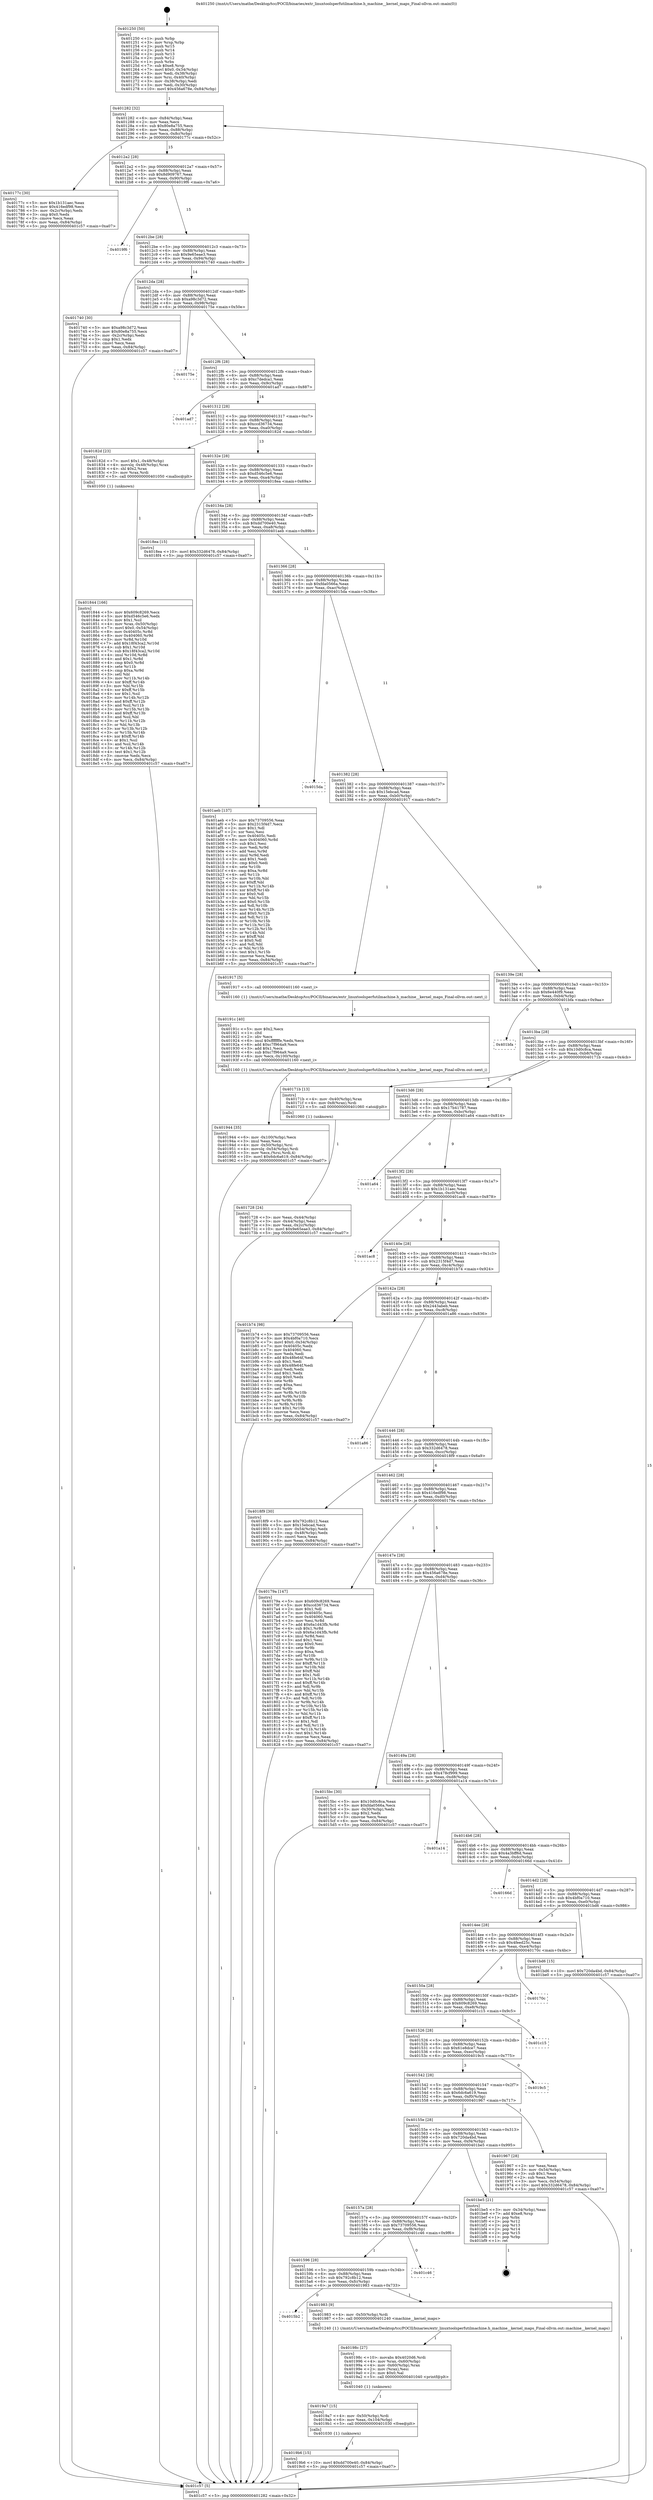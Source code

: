 digraph "0x401250" {
  label = "0x401250 (/mnt/c/Users/mathe/Desktop/tcc/POCII/binaries/extr_linuxtoolsperfutilmachine.h_machine__kernel_maps_Final-ollvm.out::main(0))"
  labelloc = "t"
  node[shape=record]

  Entry [label="",width=0.3,height=0.3,shape=circle,fillcolor=black,style=filled]
  "0x401282" [label="{
     0x401282 [32]\l
     | [instrs]\l
     &nbsp;&nbsp;0x401282 \<+6\>: mov -0x84(%rbp),%eax\l
     &nbsp;&nbsp;0x401288 \<+2\>: mov %eax,%ecx\l
     &nbsp;&nbsp;0x40128a \<+6\>: sub $0x80e8a755,%ecx\l
     &nbsp;&nbsp;0x401290 \<+6\>: mov %eax,-0x88(%rbp)\l
     &nbsp;&nbsp;0x401296 \<+6\>: mov %ecx,-0x8c(%rbp)\l
     &nbsp;&nbsp;0x40129c \<+6\>: je 000000000040177c \<main+0x52c\>\l
  }"]
  "0x40177c" [label="{
     0x40177c [30]\l
     | [instrs]\l
     &nbsp;&nbsp;0x40177c \<+5\>: mov $0x1b131aec,%eax\l
     &nbsp;&nbsp;0x401781 \<+5\>: mov $0x416edf98,%ecx\l
     &nbsp;&nbsp;0x401786 \<+3\>: mov -0x2c(%rbp),%edx\l
     &nbsp;&nbsp;0x401789 \<+3\>: cmp $0x0,%edx\l
     &nbsp;&nbsp;0x40178c \<+3\>: cmove %ecx,%eax\l
     &nbsp;&nbsp;0x40178f \<+6\>: mov %eax,-0x84(%rbp)\l
     &nbsp;&nbsp;0x401795 \<+5\>: jmp 0000000000401c57 \<main+0xa07\>\l
  }"]
  "0x4012a2" [label="{
     0x4012a2 [28]\l
     | [instrs]\l
     &nbsp;&nbsp;0x4012a2 \<+5\>: jmp 00000000004012a7 \<main+0x57\>\l
     &nbsp;&nbsp;0x4012a7 \<+6\>: mov -0x88(%rbp),%eax\l
     &nbsp;&nbsp;0x4012ad \<+5\>: sub $0x8d909767,%eax\l
     &nbsp;&nbsp;0x4012b2 \<+6\>: mov %eax,-0x90(%rbp)\l
     &nbsp;&nbsp;0x4012b8 \<+6\>: je 00000000004019f6 \<main+0x7a6\>\l
  }"]
  Exit [label="",width=0.3,height=0.3,shape=circle,fillcolor=black,style=filled,peripheries=2]
  "0x4019f6" [label="{
     0x4019f6\l
  }", style=dashed]
  "0x4012be" [label="{
     0x4012be [28]\l
     | [instrs]\l
     &nbsp;&nbsp;0x4012be \<+5\>: jmp 00000000004012c3 \<main+0x73\>\l
     &nbsp;&nbsp;0x4012c3 \<+6\>: mov -0x88(%rbp),%eax\l
     &nbsp;&nbsp;0x4012c9 \<+5\>: sub $0x9e65eae3,%eax\l
     &nbsp;&nbsp;0x4012ce \<+6\>: mov %eax,-0x94(%rbp)\l
     &nbsp;&nbsp;0x4012d4 \<+6\>: je 0000000000401740 \<main+0x4f0\>\l
  }"]
  "0x4019b6" [label="{
     0x4019b6 [15]\l
     | [instrs]\l
     &nbsp;&nbsp;0x4019b6 \<+10\>: movl $0xdd700e40,-0x84(%rbp)\l
     &nbsp;&nbsp;0x4019c0 \<+5\>: jmp 0000000000401c57 \<main+0xa07\>\l
  }"]
  "0x401740" [label="{
     0x401740 [30]\l
     | [instrs]\l
     &nbsp;&nbsp;0x401740 \<+5\>: mov $0xa98c3d72,%eax\l
     &nbsp;&nbsp;0x401745 \<+5\>: mov $0x80e8a755,%ecx\l
     &nbsp;&nbsp;0x40174a \<+3\>: mov -0x2c(%rbp),%edx\l
     &nbsp;&nbsp;0x40174d \<+3\>: cmp $0x1,%edx\l
     &nbsp;&nbsp;0x401750 \<+3\>: cmovl %ecx,%eax\l
     &nbsp;&nbsp;0x401753 \<+6\>: mov %eax,-0x84(%rbp)\l
     &nbsp;&nbsp;0x401759 \<+5\>: jmp 0000000000401c57 \<main+0xa07\>\l
  }"]
  "0x4012da" [label="{
     0x4012da [28]\l
     | [instrs]\l
     &nbsp;&nbsp;0x4012da \<+5\>: jmp 00000000004012df \<main+0x8f\>\l
     &nbsp;&nbsp;0x4012df \<+6\>: mov -0x88(%rbp),%eax\l
     &nbsp;&nbsp;0x4012e5 \<+5\>: sub $0xa98c3d72,%eax\l
     &nbsp;&nbsp;0x4012ea \<+6\>: mov %eax,-0x98(%rbp)\l
     &nbsp;&nbsp;0x4012f0 \<+6\>: je 000000000040175e \<main+0x50e\>\l
  }"]
  "0x4019a7" [label="{
     0x4019a7 [15]\l
     | [instrs]\l
     &nbsp;&nbsp;0x4019a7 \<+4\>: mov -0x50(%rbp),%rdi\l
     &nbsp;&nbsp;0x4019ab \<+6\>: mov %eax,-0x104(%rbp)\l
     &nbsp;&nbsp;0x4019b1 \<+5\>: call 0000000000401030 \<free@plt\>\l
     | [calls]\l
     &nbsp;&nbsp;0x401030 \{1\} (unknown)\l
  }"]
  "0x40175e" [label="{
     0x40175e\l
  }", style=dashed]
  "0x4012f6" [label="{
     0x4012f6 [28]\l
     | [instrs]\l
     &nbsp;&nbsp;0x4012f6 \<+5\>: jmp 00000000004012fb \<main+0xab\>\l
     &nbsp;&nbsp;0x4012fb \<+6\>: mov -0x88(%rbp),%eax\l
     &nbsp;&nbsp;0x401301 \<+5\>: sub $0xc7dedca1,%eax\l
     &nbsp;&nbsp;0x401306 \<+6\>: mov %eax,-0x9c(%rbp)\l
     &nbsp;&nbsp;0x40130c \<+6\>: je 0000000000401ad7 \<main+0x887\>\l
  }"]
  "0x40198c" [label="{
     0x40198c [27]\l
     | [instrs]\l
     &nbsp;&nbsp;0x40198c \<+10\>: movabs $0x4020d6,%rdi\l
     &nbsp;&nbsp;0x401996 \<+4\>: mov %rax,-0x60(%rbp)\l
     &nbsp;&nbsp;0x40199a \<+4\>: mov -0x60(%rbp),%rax\l
     &nbsp;&nbsp;0x40199e \<+2\>: mov (%rax),%esi\l
     &nbsp;&nbsp;0x4019a0 \<+2\>: mov $0x0,%al\l
     &nbsp;&nbsp;0x4019a2 \<+5\>: call 0000000000401040 \<printf@plt\>\l
     | [calls]\l
     &nbsp;&nbsp;0x401040 \{1\} (unknown)\l
  }"]
  "0x401ad7" [label="{
     0x401ad7\l
  }", style=dashed]
  "0x401312" [label="{
     0x401312 [28]\l
     | [instrs]\l
     &nbsp;&nbsp;0x401312 \<+5\>: jmp 0000000000401317 \<main+0xc7\>\l
     &nbsp;&nbsp;0x401317 \<+6\>: mov -0x88(%rbp),%eax\l
     &nbsp;&nbsp;0x40131d \<+5\>: sub $0xccd36734,%eax\l
     &nbsp;&nbsp;0x401322 \<+6\>: mov %eax,-0xa0(%rbp)\l
     &nbsp;&nbsp;0x401328 \<+6\>: je 000000000040182d \<main+0x5dd\>\l
  }"]
  "0x4015b2" [label="{
     0x4015b2\l
  }", style=dashed]
  "0x40182d" [label="{
     0x40182d [23]\l
     | [instrs]\l
     &nbsp;&nbsp;0x40182d \<+7\>: movl $0x1,-0x48(%rbp)\l
     &nbsp;&nbsp;0x401834 \<+4\>: movslq -0x48(%rbp),%rax\l
     &nbsp;&nbsp;0x401838 \<+4\>: shl $0x2,%rax\l
     &nbsp;&nbsp;0x40183c \<+3\>: mov %rax,%rdi\l
     &nbsp;&nbsp;0x40183f \<+5\>: call 0000000000401050 \<malloc@plt\>\l
     | [calls]\l
     &nbsp;&nbsp;0x401050 \{1\} (unknown)\l
  }"]
  "0x40132e" [label="{
     0x40132e [28]\l
     | [instrs]\l
     &nbsp;&nbsp;0x40132e \<+5\>: jmp 0000000000401333 \<main+0xe3\>\l
     &nbsp;&nbsp;0x401333 \<+6\>: mov -0x88(%rbp),%eax\l
     &nbsp;&nbsp;0x401339 \<+5\>: sub $0xd546c5e6,%eax\l
     &nbsp;&nbsp;0x40133e \<+6\>: mov %eax,-0xa4(%rbp)\l
     &nbsp;&nbsp;0x401344 \<+6\>: je 00000000004018ea \<main+0x69a\>\l
  }"]
  "0x401983" [label="{
     0x401983 [9]\l
     | [instrs]\l
     &nbsp;&nbsp;0x401983 \<+4\>: mov -0x50(%rbp),%rdi\l
     &nbsp;&nbsp;0x401987 \<+5\>: call 0000000000401240 \<machine__kernel_maps\>\l
     | [calls]\l
     &nbsp;&nbsp;0x401240 \{1\} (/mnt/c/Users/mathe/Desktop/tcc/POCII/binaries/extr_linuxtoolsperfutilmachine.h_machine__kernel_maps_Final-ollvm.out::machine__kernel_maps)\l
  }"]
  "0x4018ea" [label="{
     0x4018ea [15]\l
     | [instrs]\l
     &nbsp;&nbsp;0x4018ea \<+10\>: movl $0x332d6478,-0x84(%rbp)\l
     &nbsp;&nbsp;0x4018f4 \<+5\>: jmp 0000000000401c57 \<main+0xa07\>\l
  }"]
  "0x40134a" [label="{
     0x40134a [28]\l
     | [instrs]\l
     &nbsp;&nbsp;0x40134a \<+5\>: jmp 000000000040134f \<main+0xff\>\l
     &nbsp;&nbsp;0x40134f \<+6\>: mov -0x88(%rbp),%eax\l
     &nbsp;&nbsp;0x401355 \<+5\>: sub $0xdd700e40,%eax\l
     &nbsp;&nbsp;0x40135a \<+6\>: mov %eax,-0xa8(%rbp)\l
     &nbsp;&nbsp;0x401360 \<+6\>: je 0000000000401aeb \<main+0x89b\>\l
  }"]
  "0x401596" [label="{
     0x401596 [28]\l
     | [instrs]\l
     &nbsp;&nbsp;0x401596 \<+5\>: jmp 000000000040159b \<main+0x34b\>\l
     &nbsp;&nbsp;0x40159b \<+6\>: mov -0x88(%rbp),%eax\l
     &nbsp;&nbsp;0x4015a1 \<+5\>: sub $0x792c8b12,%eax\l
     &nbsp;&nbsp;0x4015a6 \<+6\>: mov %eax,-0xfc(%rbp)\l
     &nbsp;&nbsp;0x4015ac \<+6\>: je 0000000000401983 \<main+0x733\>\l
  }"]
  "0x401aeb" [label="{
     0x401aeb [137]\l
     | [instrs]\l
     &nbsp;&nbsp;0x401aeb \<+5\>: mov $0x73709556,%eax\l
     &nbsp;&nbsp;0x401af0 \<+5\>: mov $0x2315f4d7,%ecx\l
     &nbsp;&nbsp;0x401af5 \<+2\>: mov $0x1,%dl\l
     &nbsp;&nbsp;0x401af7 \<+2\>: xor %esi,%esi\l
     &nbsp;&nbsp;0x401af9 \<+7\>: mov 0x40405c,%edi\l
     &nbsp;&nbsp;0x401b00 \<+8\>: mov 0x404060,%r8d\l
     &nbsp;&nbsp;0x401b08 \<+3\>: sub $0x1,%esi\l
     &nbsp;&nbsp;0x401b0b \<+3\>: mov %edi,%r9d\l
     &nbsp;&nbsp;0x401b0e \<+3\>: add %esi,%r9d\l
     &nbsp;&nbsp;0x401b11 \<+4\>: imul %r9d,%edi\l
     &nbsp;&nbsp;0x401b15 \<+3\>: and $0x1,%edi\l
     &nbsp;&nbsp;0x401b18 \<+3\>: cmp $0x0,%edi\l
     &nbsp;&nbsp;0x401b1b \<+4\>: sete %r10b\l
     &nbsp;&nbsp;0x401b1f \<+4\>: cmp $0xa,%r8d\l
     &nbsp;&nbsp;0x401b23 \<+4\>: setl %r11b\l
     &nbsp;&nbsp;0x401b27 \<+3\>: mov %r10b,%bl\l
     &nbsp;&nbsp;0x401b2a \<+3\>: xor $0xff,%bl\l
     &nbsp;&nbsp;0x401b2d \<+3\>: mov %r11b,%r14b\l
     &nbsp;&nbsp;0x401b30 \<+4\>: xor $0xff,%r14b\l
     &nbsp;&nbsp;0x401b34 \<+3\>: xor $0x0,%dl\l
     &nbsp;&nbsp;0x401b37 \<+3\>: mov %bl,%r15b\l
     &nbsp;&nbsp;0x401b3a \<+4\>: and $0x0,%r15b\l
     &nbsp;&nbsp;0x401b3e \<+3\>: and %dl,%r10b\l
     &nbsp;&nbsp;0x401b41 \<+3\>: mov %r14b,%r12b\l
     &nbsp;&nbsp;0x401b44 \<+4\>: and $0x0,%r12b\l
     &nbsp;&nbsp;0x401b48 \<+3\>: and %dl,%r11b\l
     &nbsp;&nbsp;0x401b4b \<+3\>: or %r10b,%r15b\l
     &nbsp;&nbsp;0x401b4e \<+3\>: or %r11b,%r12b\l
     &nbsp;&nbsp;0x401b51 \<+3\>: xor %r12b,%r15b\l
     &nbsp;&nbsp;0x401b54 \<+3\>: or %r14b,%bl\l
     &nbsp;&nbsp;0x401b57 \<+3\>: xor $0xff,%bl\l
     &nbsp;&nbsp;0x401b5a \<+3\>: or $0x0,%dl\l
     &nbsp;&nbsp;0x401b5d \<+2\>: and %dl,%bl\l
     &nbsp;&nbsp;0x401b5f \<+3\>: or %bl,%r15b\l
     &nbsp;&nbsp;0x401b62 \<+4\>: test $0x1,%r15b\l
     &nbsp;&nbsp;0x401b66 \<+3\>: cmovne %ecx,%eax\l
     &nbsp;&nbsp;0x401b69 \<+6\>: mov %eax,-0x84(%rbp)\l
     &nbsp;&nbsp;0x401b6f \<+5\>: jmp 0000000000401c57 \<main+0xa07\>\l
  }"]
  "0x401366" [label="{
     0x401366 [28]\l
     | [instrs]\l
     &nbsp;&nbsp;0x401366 \<+5\>: jmp 000000000040136b \<main+0x11b\>\l
     &nbsp;&nbsp;0x40136b \<+6\>: mov -0x88(%rbp),%eax\l
     &nbsp;&nbsp;0x401371 \<+5\>: sub $0xfda0566a,%eax\l
     &nbsp;&nbsp;0x401376 \<+6\>: mov %eax,-0xac(%rbp)\l
     &nbsp;&nbsp;0x40137c \<+6\>: je 00000000004015da \<main+0x38a\>\l
  }"]
  "0x401c46" [label="{
     0x401c46\l
  }", style=dashed]
  "0x4015da" [label="{
     0x4015da\l
  }", style=dashed]
  "0x401382" [label="{
     0x401382 [28]\l
     | [instrs]\l
     &nbsp;&nbsp;0x401382 \<+5\>: jmp 0000000000401387 \<main+0x137\>\l
     &nbsp;&nbsp;0x401387 \<+6\>: mov -0x88(%rbp),%eax\l
     &nbsp;&nbsp;0x40138d \<+5\>: sub $0x15ebcad,%eax\l
     &nbsp;&nbsp;0x401392 \<+6\>: mov %eax,-0xb0(%rbp)\l
     &nbsp;&nbsp;0x401398 \<+6\>: je 0000000000401917 \<main+0x6c7\>\l
  }"]
  "0x40157a" [label="{
     0x40157a [28]\l
     | [instrs]\l
     &nbsp;&nbsp;0x40157a \<+5\>: jmp 000000000040157f \<main+0x32f\>\l
     &nbsp;&nbsp;0x40157f \<+6\>: mov -0x88(%rbp),%eax\l
     &nbsp;&nbsp;0x401585 \<+5\>: sub $0x73709556,%eax\l
     &nbsp;&nbsp;0x40158a \<+6\>: mov %eax,-0xf8(%rbp)\l
     &nbsp;&nbsp;0x401590 \<+6\>: je 0000000000401c46 \<main+0x9f6\>\l
  }"]
  "0x401917" [label="{
     0x401917 [5]\l
     | [instrs]\l
     &nbsp;&nbsp;0x401917 \<+5\>: call 0000000000401160 \<next_i\>\l
     | [calls]\l
     &nbsp;&nbsp;0x401160 \{1\} (/mnt/c/Users/mathe/Desktop/tcc/POCII/binaries/extr_linuxtoolsperfutilmachine.h_machine__kernel_maps_Final-ollvm.out::next_i)\l
  }"]
  "0x40139e" [label="{
     0x40139e [28]\l
     | [instrs]\l
     &nbsp;&nbsp;0x40139e \<+5\>: jmp 00000000004013a3 \<main+0x153\>\l
     &nbsp;&nbsp;0x4013a3 \<+6\>: mov -0x88(%rbp),%eax\l
     &nbsp;&nbsp;0x4013a9 \<+5\>: sub $0x6e440f9,%eax\l
     &nbsp;&nbsp;0x4013ae \<+6\>: mov %eax,-0xb4(%rbp)\l
     &nbsp;&nbsp;0x4013b4 \<+6\>: je 0000000000401bfa \<main+0x9aa\>\l
  }"]
  "0x401be5" [label="{
     0x401be5 [21]\l
     | [instrs]\l
     &nbsp;&nbsp;0x401be5 \<+3\>: mov -0x34(%rbp),%eax\l
     &nbsp;&nbsp;0x401be8 \<+7\>: add $0xe8,%rsp\l
     &nbsp;&nbsp;0x401bef \<+1\>: pop %rbx\l
     &nbsp;&nbsp;0x401bf0 \<+2\>: pop %r12\l
     &nbsp;&nbsp;0x401bf2 \<+2\>: pop %r13\l
     &nbsp;&nbsp;0x401bf4 \<+2\>: pop %r14\l
     &nbsp;&nbsp;0x401bf6 \<+2\>: pop %r15\l
     &nbsp;&nbsp;0x401bf8 \<+1\>: pop %rbp\l
     &nbsp;&nbsp;0x401bf9 \<+1\>: ret\l
  }"]
  "0x401bfa" [label="{
     0x401bfa\l
  }", style=dashed]
  "0x4013ba" [label="{
     0x4013ba [28]\l
     | [instrs]\l
     &nbsp;&nbsp;0x4013ba \<+5\>: jmp 00000000004013bf \<main+0x16f\>\l
     &nbsp;&nbsp;0x4013bf \<+6\>: mov -0x88(%rbp),%eax\l
     &nbsp;&nbsp;0x4013c5 \<+5\>: sub $0x10d0c8ca,%eax\l
     &nbsp;&nbsp;0x4013ca \<+6\>: mov %eax,-0xb8(%rbp)\l
     &nbsp;&nbsp;0x4013d0 \<+6\>: je 000000000040171b \<main+0x4cb\>\l
  }"]
  "0x40155e" [label="{
     0x40155e [28]\l
     | [instrs]\l
     &nbsp;&nbsp;0x40155e \<+5\>: jmp 0000000000401563 \<main+0x313\>\l
     &nbsp;&nbsp;0x401563 \<+6\>: mov -0x88(%rbp),%eax\l
     &nbsp;&nbsp;0x401569 \<+5\>: sub $0x720da4bd,%eax\l
     &nbsp;&nbsp;0x40156e \<+6\>: mov %eax,-0xf4(%rbp)\l
     &nbsp;&nbsp;0x401574 \<+6\>: je 0000000000401be5 \<main+0x995\>\l
  }"]
  "0x40171b" [label="{
     0x40171b [13]\l
     | [instrs]\l
     &nbsp;&nbsp;0x40171b \<+4\>: mov -0x40(%rbp),%rax\l
     &nbsp;&nbsp;0x40171f \<+4\>: mov 0x8(%rax),%rdi\l
     &nbsp;&nbsp;0x401723 \<+5\>: call 0000000000401060 \<atoi@plt\>\l
     | [calls]\l
     &nbsp;&nbsp;0x401060 \{1\} (unknown)\l
  }"]
  "0x4013d6" [label="{
     0x4013d6 [28]\l
     | [instrs]\l
     &nbsp;&nbsp;0x4013d6 \<+5\>: jmp 00000000004013db \<main+0x18b\>\l
     &nbsp;&nbsp;0x4013db \<+6\>: mov -0x88(%rbp),%eax\l
     &nbsp;&nbsp;0x4013e1 \<+5\>: sub $0x17b41787,%eax\l
     &nbsp;&nbsp;0x4013e6 \<+6\>: mov %eax,-0xbc(%rbp)\l
     &nbsp;&nbsp;0x4013ec \<+6\>: je 0000000000401a64 \<main+0x814\>\l
  }"]
  "0x401967" [label="{
     0x401967 [28]\l
     | [instrs]\l
     &nbsp;&nbsp;0x401967 \<+2\>: xor %eax,%eax\l
     &nbsp;&nbsp;0x401969 \<+3\>: mov -0x54(%rbp),%ecx\l
     &nbsp;&nbsp;0x40196c \<+3\>: sub $0x1,%eax\l
     &nbsp;&nbsp;0x40196f \<+2\>: sub %eax,%ecx\l
     &nbsp;&nbsp;0x401971 \<+3\>: mov %ecx,-0x54(%rbp)\l
     &nbsp;&nbsp;0x401974 \<+10\>: movl $0x332d6478,-0x84(%rbp)\l
     &nbsp;&nbsp;0x40197e \<+5\>: jmp 0000000000401c57 \<main+0xa07\>\l
  }"]
  "0x401a64" [label="{
     0x401a64\l
  }", style=dashed]
  "0x4013f2" [label="{
     0x4013f2 [28]\l
     | [instrs]\l
     &nbsp;&nbsp;0x4013f2 \<+5\>: jmp 00000000004013f7 \<main+0x1a7\>\l
     &nbsp;&nbsp;0x4013f7 \<+6\>: mov -0x88(%rbp),%eax\l
     &nbsp;&nbsp;0x4013fd \<+5\>: sub $0x1b131aec,%eax\l
     &nbsp;&nbsp;0x401402 \<+6\>: mov %eax,-0xc0(%rbp)\l
     &nbsp;&nbsp;0x401408 \<+6\>: je 0000000000401ac8 \<main+0x878\>\l
  }"]
  "0x401542" [label="{
     0x401542 [28]\l
     | [instrs]\l
     &nbsp;&nbsp;0x401542 \<+5\>: jmp 0000000000401547 \<main+0x2f7\>\l
     &nbsp;&nbsp;0x401547 \<+6\>: mov -0x88(%rbp),%eax\l
     &nbsp;&nbsp;0x40154d \<+5\>: sub $0x6dc6a619,%eax\l
     &nbsp;&nbsp;0x401552 \<+6\>: mov %eax,-0xf0(%rbp)\l
     &nbsp;&nbsp;0x401558 \<+6\>: je 0000000000401967 \<main+0x717\>\l
  }"]
  "0x401ac8" [label="{
     0x401ac8\l
  }", style=dashed]
  "0x40140e" [label="{
     0x40140e [28]\l
     | [instrs]\l
     &nbsp;&nbsp;0x40140e \<+5\>: jmp 0000000000401413 \<main+0x1c3\>\l
     &nbsp;&nbsp;0x401413 \<+6\>: mov -0x88(%rbp),%eax\l
     &nbsp;&nbsp;0x401419 \<+5\>: sub $0x2315f4d7,%eax\l
     &nbsp;&nbsp;0x40141e \<+6\>: mov %eax,-0xc4(%rbp)\l
     &nbsp;&nbsp;0x401424 \<+6\>: je 0000000000401b74 \<main+0x924\>\l
  }"]
  "0x4019c5" [label="{
     0x4019c5\l
  }", style=dashed]
  "0x401b74" [label="{
     0x401b74 [98]\l
     | [instrs]\l
     &nbsp;&nbsp;0x401b74 \<+5\>: mov $0x73709556,%eax\l
     &nbsp;&nbsp;0x401b79 \<+5\>: mov $0x4bf0a710,%ecx\l
     &nbsp;&nbsp;0x401b7e \<+7\>: movl $0x0,-0x34(%rbp)\l
     &nbsp;&nbsp;0x401b85 \<+7\>: mov 0x40405c,%edx\l
     &nbsp;&nbsp;0x401b8c \<+7\>: mov 0x404060,%esi\l
     &nbsp;&nbsp;0x401b93 \<+2\>: mov %edx,%edi\l
     &nbsp;&nbsp;0x401b95 \<+6\>: add $0x48fe64f,%edi\l
     &nbsp;&nbsp;0x401b9b \<+3\>: sub $0x1,%edi\l
     &nbsp;&nbsp;0x401b9e \<+6\>: sub $0x48fe64f,%edi\l
     &nbsp;&nbsp;0x401ba4 \<+3\>: imul %edi,%edx\l
     &nbsp;&nbsp;0x401ba7 \<+3\>: and $0x1,%edx\l
     &nbsp;&nbsp;0x401baa \<+3\>: cmp $0x0,%edx\l
     &nbsp;&nbsp;0x401bad \<+4\>: sete %r8b\l
     &nbsp;&nbsp;0x401bb1 \<+3\>: cmp $0xa,%esi\l
     &nbsp;&nbsp;0x401bb4 \<+4\>: setl %r9b\l
     &nbsp;&nbsp;0x401bb8 \<+3\>: mov %r8b,%r10b\l
     &nbsp;&nbsp;0x401bbb \<+3\>: and %r9b,%r10b\l
     &nbsp;&nbsp;0x401bbe \<+3\>: xor %r9b,%r8b\l
     &nbsp;&nbsp;0x401bc1 \<+3\>: or %r8b,%r10b\l
     &nbsp;&nbsp;0x401bc4 \<+4\>: test $0x1,%r10b\l
     &nbsp;&nbsp;0x401bc8 \<+3\>: cmovne %ecx,%eax\l
     &nbsp;&nbsp;0x401bcb \<+6\>: mov %eax,-0x84(%rbp)\l
     &nbsp;&nbsp;0x401bd1 \<+5\>: jmp 0000000000401c57 \<main+0xa07\>\l
  }"]
  "0x40142a" [label="{
     0x40142a [28]\l
     | [instrs]\l
     &nbsp;&nbsp;0x40142a \<+5\>: jmp 000000000040142f \<main+0x1df\>\l
     &nbsp;&nbsp;0x40142f \<+6\>: mov -0x88(%rbp),%eax\l
     &nbsp;&nbsp;0x401435 \<+5\>: sub $0x2443abeb,%eax\l
     &nbsp;&nbsp;0x40143a \<+6\>: mov %eax,-0xc8(%rbp)\l
     &nbsp;&nbsp;0x401440 \<+6\>: je 0000000000401a86 \<main+0x836\>\l
  }"]
  "0x401526" [label="{
     0x401526 [28]\l
     | [instrs]\l
     &nbsp;&nbsp;0x401526 \<+5\>: jmp 000000000040152b \<main+0x2db\>\l
     &nbsp;&nbsp;0x40152b \<+6\>: mov -0x88(%rbp),%eax\l
     &nbsp;&nbsp;0x401531 \<+5\>: sub $0x61e8dce7,%eax\l
     &nbsp;&nbsp;0x401536 \<+6\>: mov %eax,-0xec(%rbp)\l
     &nbsp;&nbsp;0x40153c \<+6\>: je 00000000004019c5 \<main+0x775\>\l
  }"]
  "0x401a86" [label="{
     0x401a86\l
  }", style=dashed]
  "0x401446" [label="{
     0x401446 [28]\l
     | [instrs]\l
     &nbsp;&nbsp;0x401446 \<+5\>: jmp 000000000040144b \<main+0x1fb\>\l
     &nbsp;&nbsp;0x40144b \<+6\>: mov -0x88(%rbp),%eax\l
     &nbsp;&nbsp;0x401451 \<+5\>: sub $0x332d6478,%eax\l
     &nbsp;&nbsp;0x401456 \<+6\>: mov %eax,-0xcc(%rbp)\l
     &nbsp;&nbsp;0x40145c \<+6\>: je 00000000004018f9 \<main+0x6a9\>\l
  }"]
  "0x401c15" [label="{
     0x401c15\l
  }", style=dashed]
  "0x4018f9" [label="{
     0x4018f9 [30]\l
     | [instrs]\l
     &nbsp;&nbsp;0x4018f9 \<+5\>: mov $0x792c8b12,%eax\l
     &nbsp;&nbsp;0x4018fe \<+5\>: mov $0x15ebcad,%ecx\l
     &nbsp;&nbsp;0x401903 \<+3\>: mov -0x54(%rbp),%edx\l
     &nbsp;&nbsp;0x401906 \<+3\>: cmp -0x48(%rbp),%edx\l
     &nbsp;&nbsp;0x401909 \<+3\>: cmovl %ecx,%eax\l
     &nbsp;&nbsp;0x40190c \<+6\>: mov %eax,-0x84(%rbp)\l
     &nbsp;&nbsp;0x401912 \<+5\>: jmp 0000000000401c57 \<main+0xa07\>\l
  }"]
  "0x401462" [label="{
     0x401462 [28]\l
     | [instrs]\l
     &nbsp;&nbsp;0x401462 \<+5\>: jmp 0000000000401467 \<main+0x217\>\l
     &nbsp;&nbsp;0x401467 \<+6\>: mov -0x88(%rbp),%eax\l
     &nbsp;&nbsp;0x40146d \<+5\>: sub $0x416edf98,%eax\l
     &nbsp;&nbsp;0x401472 \<+6\>: mov %eax,-0xd0(%rbp)\l
     &nbsp;&nbsp;0x401478 \<+6\>: je 000000000040179a \<main+0x54a\>\l
  }"]
  "0x40150a" [label="{
     0x40150a [28]\l
     | [instrs]\l
     &nbsp;&nbsp;0x40150a \<+5\>: jmp 000000000040150f \<main+0x2bf\>\l
     &nbsp;&nbsp;0x40150f \<+6\>: mov -0x88(%rbp),%eax\l
     &nbsp;&nbsp;0x401515 \<+5\>: sub $0x609c8269,%eax\l
     &nbsp;&nbsp;0x40151a \<+6\>: mov %eax,-0xe8(%rbp)\l
     &nbsp;&nbsp;0x401520 \<+6\>: je 0000000000401c15 \<main+0x9c5\>\l
  }"]
  "0x40179a" [label="{
     0x40179a [147]\l
     | [instrs]\l
     &nbsp;&nbsp;0x40179a \<+5\>: mov $0x609c8269,%eax\l
     &nbsp;&nbsp;0x40179f \<+5\>: mov $0xccd36734,%ecx\l
     &nbsp;&nbsp;0x4017a4 \<+2\>: mov $0x1,%dl\l
     &nbsp;&nbsp;0x4017a6 \<+7\>: mov 0x40405c,%esi\l
     &nbsp;&nbsp;0x4017ad \<+7\>: mov 0x404060,%edi\l
     &nbsp;&nbsp;0x4017b4 \<+3\>: mov %esi,%r8d\l
     &nbsp;&nbsp;0x4017b7 \<+7\>: add $0x6a1d43fb,%r8d\l
     &nbsp;&nbsp;0x4017be \<+4\>: sub $0x1,%r8d\l
     &nbsp;&nbsp;0x4017c2 \<+7\>: sub $0x6a1d43fb,%r8d\l
     &nbsp;&nbsp;0x4017c9 \<+4\>: imul %r8d,%esi\l
     &nbsp;&nbsp;0x4017cd \<+3\>: and $0x1,%esi\l
     &nbsp;&nbsp;0x4017d0 \<+3\>: cmp $0x0,%esi\l
     &nbsp;&nbsp;0x4017d3 \<+4\>: sete %r9b\l
     &nbsp;&nbsp;0x4017d7 \<+3\>: cmp $0xa,%edi\l
     &nbsp;&nbsp;0x4017da \<+4\>: setl %r10b\l
     &nbsp;&nbsp;0x4017de \<+3\>: mov %r9b,%r11b\l
     &nbsp;&nbsp;0x4017e1 \<+4\>: xor $0xff,%r11b\l
     &nbsp;&nbsp;0x4017e5 \<+3\>: mov %r10b,%bl\l
     &nbsp;&nbsp;0x4017e8 \<+3\>: xor $0xff,%bl\l
     &nbsp;&nbsp;0x4017eb \<+3\>: xor $0x1,%dl\l
     &nbsp;&nbsp;0x4017ee \<+3\>: mov %r11b,%r14b\l
     &nbsp;&nbsp;0x4017f1 \<+4\>: and $0xff,%r14b\l
     &nbsp;&nbsp;0x4017f5 \<+3\>: and %dl,%r9b\l
     &nbsp;&nbsp;0x4017f8 \<+3\>: mov %bl,%r15b\l
     &nbsp;&nbsp;0x4017fb \<+4\>: and $0xff,%r15b\l
     &nbsp;&nbsp;0x4017ff \<+3\>: and %dl,%r10b\l
     &nbsp;&nbsp;0x401802 \<+3\>: or %r9b,%r14b\l
     &nbsp;&nbsp;0x401805 \<+3\>: or %r10b,%r15b\l
     &nbsp;&nbsp;0x401808 \<+3\>: xor %r15b,%r14b\l
     &nbsp;&nbsp;0x40180b \<+3\>: or %bl,%r11b\l
     &nbsp;&nbsp;0x40180e \<+4\>: xor $0xff,%r11b\l
     &nbsp;&nbsp;0x401812 \<+3\>: or $0x1,%dl\l
     &nbsp;&nbsp;0x401815 \<+3\>: and %dl,%r11b\l
     &nbsp;&nbsp;0x401818 \<+3\>: or %r11b,%r14b\l
     &nbsp;&nbsp;0x40181b \<+4\>: test $0x1,%r14b\l
     &nbsp;&nbsp;0x40181f \<+3\>: cmovne %ecx,%eax\l
     &nbsp;&nbsp;0x401822 \<+6\>: mov %eax,-0x84(%rbp)\l
     &nbsp;&nbsp;0x401828 \<+5\>: jmp 0000000000401c57 \<main+0xa07\>\l
  }"]
  "0x40147e" [label="{
     0x40147e [28]\l
     | [instrs]\l
     &nbsp;&nbsp;0x40147e \<+5\>: jmp 0000000000401483 \<main+0x233\>\l
     &nbsp;&nbsp;0x401483 \<+6\>: mov -0x88(%rbp),%eax\l
     &nbsp;&nbsp;0x401489 \<+5\>: sub $0x456a678e,%eax\l
     &nbsp;&nbsp;0x40148e \<+6\>: mov %eax,-0xd4(%rbp)\l
     &nbsp;&nbsp;0x401494 \<+6\>: je 00000000004015bc \<main+0x36c\>\l
  }"]
  "0x40170c" [label="{
     0x40170c\l
  }", style=dashed]
  "0x4015bc" [label="{
     0x4015bc [30]\l
     | [instrs]\l
     &nbsp;&nbsp;0x4015bc \<+5\>: mov $0x10d0c8ca,%eax\l
     &nbsp;&nbsp;0x4015c1 \<+5\>: mov $0xfda0566a,%ecx\l
     &nbsp;&nbsp;0x4015c6 \<+3\>: mov -0x30(%rbp),%edx\l
     &nbsp;&nbsp;0x4015c9 \<+3\>: cmp $0x2,%edx\l
     &nbsp;&nbsp;0x4015cc \<+3\>: cmovne %ecx,%eax\l
     &nbsp;&nbsp;0x4015cf \<+6\>: mov %eax,-0x84(%rbp)\l
     &nbsp;&nbsp;0x4015d5 \<+5\>: jmp 0000000000401c57 \<main+0xa07\>\l
  }"]
  "0x40149a" [label="{
     0x40149a [28]\l
     | [instrs]\l
     &nbsp;&nbsp;0x40149a \<+5\>: jmp 000000000040149f \<main+0x24f\>\l
     &nbsp;&nbsp;0x40149f \<+6\>: mov -0x88(%rbp),%eax\l
     &nbsp;&nbsp;0x4014a5 \<+5\>: sub $0x478cf999,%eax\l
     &nbsp;&nbsp;0x4014aa \<+6\>: mov %eax,-0xd8(%rbp)\l
     &nbsp;&nbsp;0x4014b0 \<+6\>: je 0000000000401a14 \<main+0x7c4\>\l
  }"]
  "0x401c57" [label="{
     0x401c57 [5]\l
     | [instrs]\l
     &nbsp;&nbsp;0x401c57 \<+5\>: jmp 0000000000401282 \<main+0x32\>\l
  }"]
  "0x401250" [label="{
     0x401250 [50]\l
     | [instrs]\l
     &nbsp;&nbsp;0x401250 \<+1\>: push %rbp\l
     &nbsp;&nbsp;0x401251 \<+3\>: mov %rsp,%rbp\l
     &nbsp;&nbsp;0x401254 \<+2\>: push %r15\l
     &nbsp;&nbsp;0x401256 \<+2\>: push %r14\l
     &nbsp;&nbsp;0x401258 \<+2\>: push %r13\l
     &nbsp;&nbsp;0x40125a \<+2\>: push %r12\l
     &nbsp;&nbsp;0x40125c \<+1\>: push %rbx\l
     &nbsp;&nbsp;0x40125d \<+7\>: sub $0xe8,%rsp\l
     &nbsp;&nbsp;0x401264 \<+7\>: movl $0x0,-0x34(%rbp)\l
     &nbsp;&nbsp;0x40126b \<+3\>: mov %edi,-0x38(%rbp)\l
     &nbsp;&nbsp;0x40126e \<+4\>: mov %rsi,-0x40(%rbp)\l
     &nbsp;&nbsp;0x401272 \<+3\>: mov -0x38(%rbp),%edi\l
     &nbsp;&nbsp;0x401275 \<+3\>: mov %edi,-0x30(%rbp)\l
     &nbsp;&nbsp;0x401278 \<+10\>: movl $0x456a678e,-0x84(%rbp)\l
  }"]
  "0x401728" [label="{
     0x401728 [24]\l
     | [instrs]\l
     &nbsp;&nbsp;0x401728 \<+3\>: mov %eax,-0x44(%rbp)\l
     &nbsp;&nbsp;0x40172b \<+3\>: mov -0x44(%rbp),%eax\l
     &nbsp;&nbsp;0x40172e \<+3\>: mov %eax,-0x2c(%rbp)\l
     &nbsp;&nbsp;0x401731 \<+10\>: movl $0x9e65eae3,-0x84(%rbp)\l
     &nbsp;&nbsp;0x40173b \<+5\>: jmp 0000000000401c57 \<main+0xa07\>\l
  }"]
  "0x401844" [label="{
     0x401844 [166]\l
     | [instrs]\l
     &nbsp;&nbsp;0x401844 \<+5\>: mov $0x609c8269,%ecx\l
     &nbsp;&nbsp;0x401849 \<+5\>: mov $0xd546c5e6,%edx\l
     &nbsp;&nbsp;0x40184e \<+3\>: mov $0x1,%sil\l
     &nbsp;&nbsp;0x401851 \<+4\>: mov %rax,-0x50(%rbp)\l
     &nbsp;&nbsp;0x401855 \<+7\>: movl $0x0,-0x54(%rbp)\l
     &nbsp;&nbsp;0x40185c \<+8\>: mov 0x40405c,%r8d\l
     &nbsp;&nbsp;0x401864 \<+8\>: mov 0x404060,%r9d\l
     &nbsp;&nbsp;0x40186c \<+3\>: mov %r8d,%r10d\l
     &nbsp;&nbsp;0x40186f \<+7\>: add $0x18f43ca2,%r10d\l
     &nbsp;&nbsp;0x401876 \<+4\>: sub $0x1,%r10d\l
     &nbsp;&nbsp;0x40187a \<+7\>: sub $0x18f43ca2,%r10d\l
     &nbsp;&nbsp;0x401881 \<+4\>: imul %r10d,%r8d\l
     &nbsp;&nbsp;0x401885 \<+4\>: and $0x1,%r8d\l
     &nbsp;&nbsp;0x401889 \<+4\>: cmp $0x0,%r8d\l
     &nbsp;&nbsp;0x40188d \<+4\>: sete %r11b\l
     &nbsp;&nbsp;0x401891 \<+4\>: cmp $0xa,%r9d\l
     &nbsp;&nbsp;0x401895 \<+3\>: setl %bl\l
     &nbsp;&nbsp;0x401898 \<+3\>: mov %r11b,%r14b\l
     &nbsp;&nbsp;0x40189b \<+4\>: xor $0xff,%r14b\l
     &nbsp;&nbsp;0x40189f \<+3\>: mov %bl,%r15b\l
     &nbsp;&nbsp;0x4018a2 \<+4\>: xor $0xff,%r15b\l
     &nbsp;&nbsp;0x4018a6 \<+4\>: xor $0x1,%sil\l
     &nbsp;&nbsp;0x4018aa \<+3\>: mov %r14b,%r12b\l
     &nbsp;&nbsp;0x4018ad \<+4\>: and $0xff,%r12b\l
     &nbsp;&nbsp;0x4018b1 \<+3\>: and %sil,%r11b\l
     &nbsp;&nbsp;0x4018b4 \<+3\>: mov %r15b,%r13b\l
     &nbsp;&nbsp;0x4018b7 \<+4\>: and $0xff,%r13b\l
     &nbsp;&nbsp;0x4018bb \<+3\>: and %sil,%bl\l
     &nbsp;&nbsp;0x4018be \<+3\>: or %r11b,%r12b\l
     &nbsp;&nbsp;0x4018c1 \<+3\>: or %bl,%r13b\l
     &nbsp;&nbsp;0x4018c4 \<+3\>: xor %r13b,%r12b\l
     &nbsp;&nbsp;0x4018c7 \<+3\>: or %r15b,%r14b\l
     &nbsp;&nbsp;0x4018ca \<+4\>: xor $0xff,%r14b\l
     &nbsp;&nbsp;0x4018ce \<+4\>: or $0x1,%sil\l
     &nbsp;&nbsp;0x4018d2 \<+3\>: and %sil,%r14b\l
     &nbsp;&nbsp;0x4018d5 \<+3\>: or %r14b,%r12b\l
     &nbsp;&nbsp;0x4018d8 \<+4\>: test $0x1,%r12b\l
     &nbsp;&nbsp;0x4018dc \<+3\>: cmovne %edx,%ecx\l
     &nbsp;&nbsp;0x4018df \<+6\>: mov %ecx,-0x84(%rbp)\l
     &nbsp;&nbsp;0x4018e5 \<+5\>: jmp 0000000000401c57 \<main+0xa07\>\l
  }"]
  "0x40191c" [label="{
     0x40191c [40]\l
     | [instrs]\l
     &nbsp;&nbsp;0x40191c \<+5\>: mov $0x2,%ecx\l
     &nbsp;&nbsp;0x401921 \<+1\>: cltd\l
     &nbsp;&nbsp;0x401922 \<+2\>: idiv %ecx\l
     &nbsp;&nbsp;0x401924 \<+6\>: imul $0xfffffffe,%edx,%ecx\l
     &nbsp;&nbsp;0x40192a \<+6\>: add $0xc7f964a9,%ecx\l
     &nbsp;&nbsp;0x401930 \<+3\>: add $0x1,%ecx\l
     &nbsp;&nbsp;0x401933 \<+6\>: sub $0xc7f964a9,%ecx\l
     &nbsp;&nbsp;0x401939 \<+6\>: mov %ecx,-0x100(%rbp)\l
     &nbsp;&nbsp;0x40193f \<+5\>: call 0000000000401160 \<next_i\>\l
     | [calls]\l
     &nbsp;&nbsp;0x401160 \{1\} (/mnt/c/Users/mathe/Desktop/tcc/POCII/binaries/extr_linuxtoolsperfutilmachine.h_machine__kernel_maps_Final-ollvm.out::next_i)\l
  }"]
  "0x401944" [label="{
     0x401944 [35]\l
     | [instrs]\l
     &nbsp;&nbsp;0x401944 \<+6\>: mov -0x100(%rbp),%ecx\l
     &nbsp;&nbsp;0x40194a \<+3\>: imul %eax,%ecx\l
     &nbsp;&nbsp;0x40194d \<+4\>: mov -0x50(%rbp),%rsi\l
     &nbsp;&nbsp;0x401951 \<+4\>: movslq -0x54(%rbp),%rdi\l
     &nbsp;&nbsp;0x401955 \<+3\>: mov %ecx,(%rsi,%rdi,4)\l
     &nbsp;&nbsp;0x401958 \<+10\>: movl $0x6dc6a619,-0x84(%rbp)\l
     &nbsp;&nbsp;0x401962 \<+5\>: jmp 0000000000401c57 \<main+0xa07\>\l
  }"]
  "0x4014ee" [label="{
     0x4014ee [28]\l
     | [instrs]\l
     &nbsp;&nbsp;0x4014ee \<+5\>: jmp 00000000004014f3 \<main+0x2a3\>\l
     &nbsp;&nbsp;0x4014f3 \<+6\>: mov -0x88(%rbp),%eax\l
     &nbsp;&nbsp;0x4014f9 \<+5\>: sub $0x4feed25c,%eax\l
     &nbsp;&nbsp;0x4014fe \<+6\>: mov %eax,-0xe4(%rbp)\l
     &nbsp;&nbsp;0x401504 \<+6\>: je 000000000040170c \<main+0x4bc\>\l
  }"]
  "0x401a14" [label="{
     0x401a14\l
  }", style=dashed]
  "0x4014b6" [label="{
     0x4014b6 [28]\l
     | [instrs]\l
     &nbsp;&nbsp;0x4014b6 \<+5\>: jmp 00000000004014bb \<main+0x26b\>\l
     &nbsp;&nbsp;0x4014bb \<+6\>: mov -0x88(%rbp),%eax\l
     &nbsp;&nbsp;0x4014c1 \<+5\>: sub $0x4a3bff6d,%eax\l
     &nbsp;&nbsp;0x4014c6 \<+6\>: mov %eax,-0xdc(%rbp)\l
     &nbsp;&nbsp;0x4014cc \<+6\>: je 000000000040166d \<main+0x41d\>\l
  }"]
  "0x401bd6" [label="{
     0x401bd6 [15]\l
     | [instrs]\l
     &nbsp;&nbsp;0x401bd6 \<+10\>: movl $0x720da4bd,-0x84(%rbp)\l
     &nbsp;&nbsp;0x401be0 \<+5\>: jmp 0000000000401c57 \<main+0xa07\>\l
  }"]
  "0x40166d" [label="{
     0x40166d\l
  }", style=dashed]
  "0x4014d2" [label="{
     0x4014d2 [28]\l
     | [instrs]\l
     &nbsp;&nbsp;0x4014d2 \<+5\>: jmp 00000000004014d7 \<main+0x287\>\l
     &nbsp;&nbsp;0x4014d7 \<+6\>: mov -0x88(%rbp),%eax\l
     &nbsp;&nbsp;0x4014dd \<+5\>: sub $0x4bf0a710,%eax\l
     &nbsp;&nbsp;0x4014e2 \<+6\>: mov %eax,-0xe0(%rbp)\l
     &nbsp;&nbsp;0x4014e8 \<+6\>: je 0000000000401bd6 \<main+0x986\>\l
  }"]
  Entry -> "0x401250" [label=" 1"]
  "0x401282" -> "0x40177c" [label=" 1"]
  "0x401282" -> "0x4012a2" [label=" 15"]
  "0x401be5" -> Exit [label=" 1"]
  "0x4012a2" -> "0x4019f6" [label=" 0"]
  "0x4012a2" -> "0x4012be" [label=" 15"]
  "0x401bd6" -> "0x401c57" [label=" 1"]
  "0x4012be" -> "0x401740" [label=" 1"]
  "0x4012be" -> "0x4012da" [label=" 14"]
  "0x401b74" -> "0x401c57" [label=" 1"]
  "0x4012da" -> "0x40175e" [label=" 0"]
  "0x4012da" -> "0x4012f6" [label=" 14"]
  "0x401aeb" -> "0x401c57" [label=" 1"]
  "0x4012f6" -> "0x401ad7" [label=" 0"]
  "0x4012f6" -> "0x401312" [label=" 14"]
  "0x4019b6" -> "0x401c57" [label=" 1"]
  "0x401312" -> "0x40182d" [label=" 1"]
  "0x401312" -> "0x40132e" [label=" 13"]
  "0x4019a7" -> "0x4019b6" [label=" 1"]
  "0x40132e" -> "0x4018ea" [label=" 1"]
  "0x40132e" -> "0x40134a" [label=" 12"]
  "0x40198c" -> "0x4019a7" [label=" 1"]
  "0x40134a" -> "0x401aeb" [label=" 1"]
  "0x40134a" -> "0x401366" [label=" 11"]
  "0x401596" -> "0x4015b2" [label=" 0"]
  "0x401366" -> "0x4015da" [label=" 0"]
  "0x401366" -> "0x401382" [label=" 11"]
  "0x401596" -> "0x401983" [label=" 1"]
  "0x401382" -> "0x401917" [label=" 1"]
  "0x401382" -> "0x40139e" [label=" 10"]
  "0x40157a" -> "0x401596" [label=" 1"]
  "0x40139e" -> "0x401bfa" [label=" 0"]
  "0x40139e" -> "0x4013ba" [label=" 10"]
  "0x40157a" -> "0x401c46" [label=" 0"]
  "0x4013ba" -> "0x40171b" [label=" 1"]
  "0x4013ba" -> "0x4013d6" [label=" 9"]
  "0x40155e" -> "0x40157a" [label=" 1"]
  "0x4013d6" -> "0x401a64" [label=" 0"]
  "0x4013d6" -> "0x4013f2" [label=" 9"]
  "0x40155e" -> "0x401be5" [label=" 1"]
  "0x4013f2" -> "0x401ac8" [label=" 0"]
  "0x4013f2" -> "0x40140e" [label=" 9"]
  "0x401967" -> "0x401c57" [label=" 1"]
  "0x40140e" -> "0x401b74" [label=" 1"]
  "0x40140e" -> "0x40142a" [label=" 8"]
  "0x401542" -> "0x40155e" [label=" 2"]
  "0x40142a" -> "0x401a86" [label=" 0"]
  "0x40142a" -> "0x401446" [label=" 8"]
  "0x401983" -> "0x40198c" [label=" 1"]
  "0x401446" -> "0x4018f9" [label=" 2"]
  "0x401446" -> "0x401462" [label=" 6"]
  "0x401526" -> "0x401542" [label=" 3"]
  "0x401462" -> "0x40179a" [label=" 1"]
  "0x401462" -> "0x40147e" [label=" 5"]
  "0x401542" -> "0x401967" [label=" 1"]
  "0x40147e" -> "0x4015bc" [label=" 1"]
  "0x40147e" -> "0x40149a" [label=" 4"]
  "0x4015bc" -> "0x401c57" [label=" 1"]
  "0x401250" -> "0x401282" [label=" 1"]
  "0x401c57" -> "0x401282" [label=" 15"]
  "0x40171b" -> "0x401728" [label=" 1"]
  "0x401728" -> "0x401c57" [label=" 1"]
  "0x401740" -> "0x401c57" [label=" 1"]
  "0x40177c" -> "0x401c57" [label=" 1"]
  "0x40179a" -> "0x401c57" [label=" 1"]
  "0x40182d" -> "0x401844" [label=" 1"]
  "0x401844" -> "0x401c57" [label=" 1"]
  "0x4018ea" -> "0x401c57" [label=" 1"]
  "0x4018f9" -> "0x401c57" [label=" 2"]
  "0x401917" -> "0x40191c" [label=" 1"]
  "0x40191c" -> "0x401944" [label=" 1"]
  "0x401944" -> "0x401c57" [label=" 1"]
  "0x40150a" -> "0x401526" [label=" 3"]
  "0x40149a" -> "0x401a14" [label=" 0"]
  "0x40149a" -> "0x4014b6" [label=" 4"]
  "0x401526" -> "0x4019c5" [label=" 0"]
  "0x4014b6" -> "0x40166d" [label=" 0"]
  "0x4014b6" -> "0x4014d2" [label=" 4"]
  "0x4014ee" -> "0x40150a" [label=" 3"]
  "0x4014d2" -> "0x401bd6" [label=" 1"]
  "0x4014d2" -> "0x4014ee" [label=" 3"]
  "0x40150a" -> "0x401c15" [label=" 0"]
  "0x4014ee" -> "0x40170c" [label=" 0"]
}
